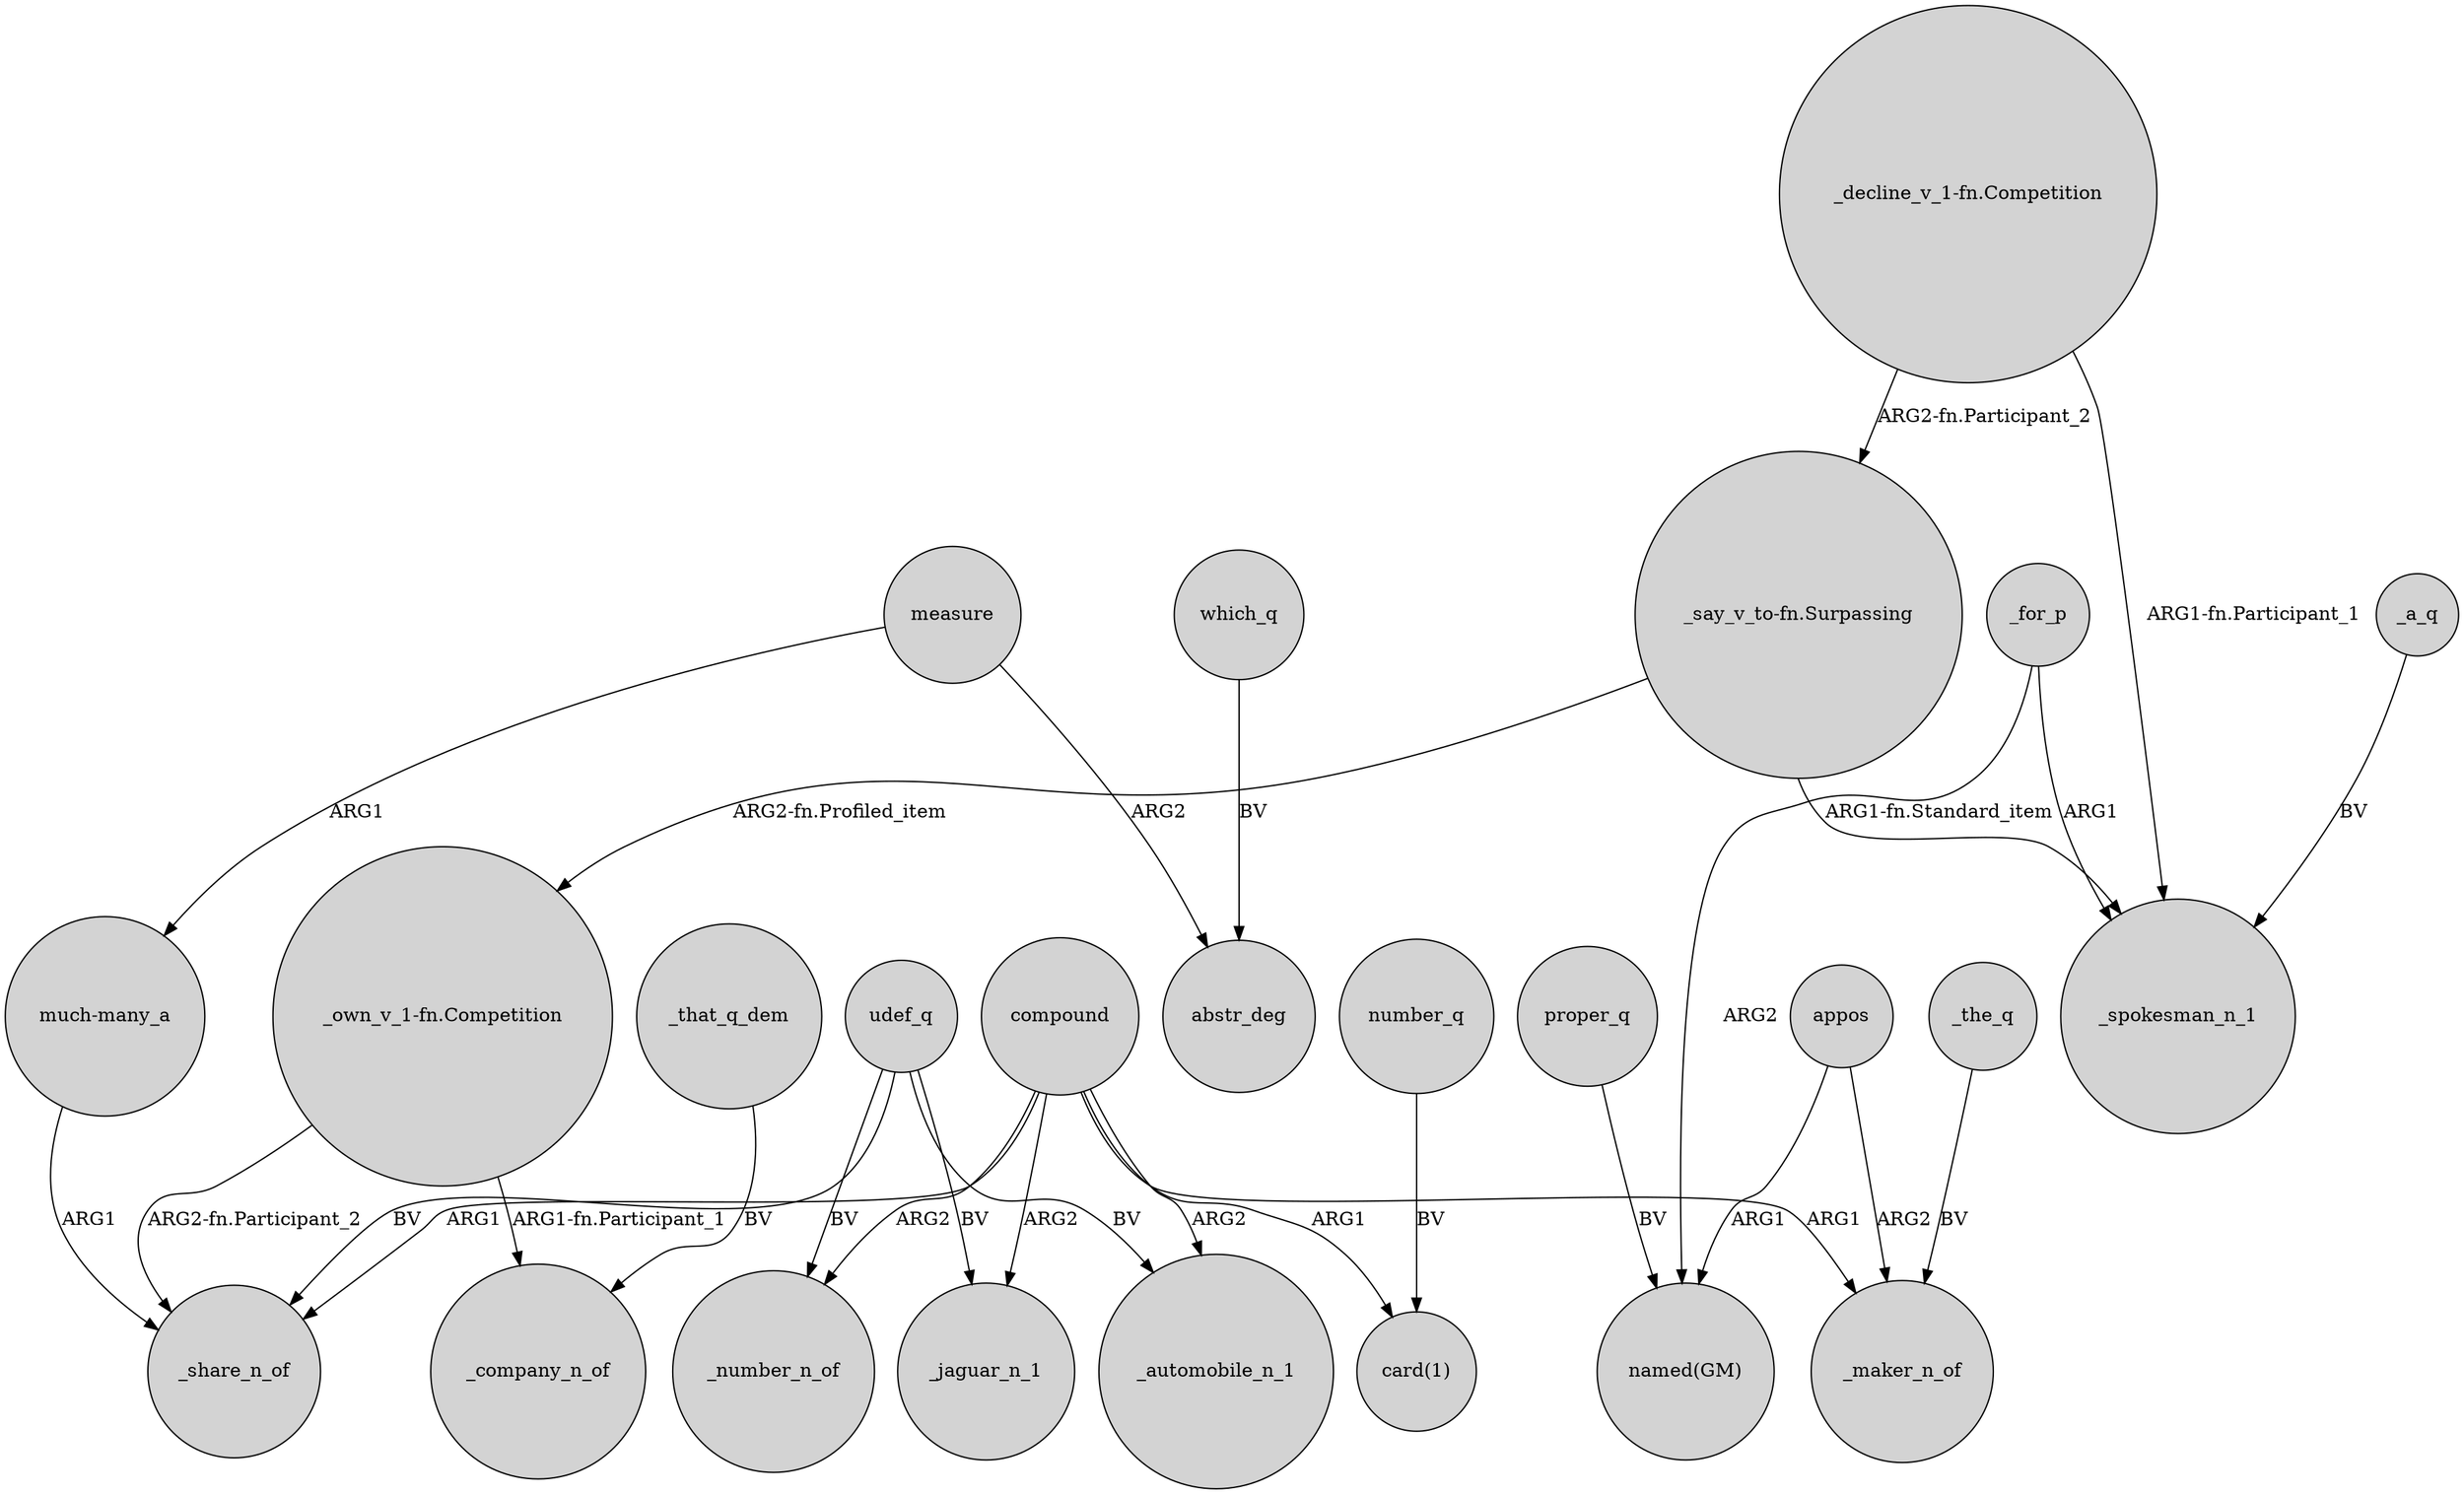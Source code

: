 digraph {
	node [shape=circle style=filled]
	measure -> "much-many_a" [label=ARG1]
	_for_p -> "named(GM)" [label=ARG2]
	"_decline_v_1-fn.Competition" -> "_say_v_to-fn.Surpassing" [label="ARG2-fn.Participant_2"]
	"_decline_v_1-fn.Competition" -> _spokesman_n_1 [label="ARG1-fn.Participant_1"]
	"_say_v_to-fn.Surpassing" -> "_own_v_1-fn.Competition" [label="ARG2-fn.Profiled_item"]
	number_q -> "card(1)" [label=BV]
	compound -> _share_n_of [label=ARG1]
	proper_q -> "named(GM)" [label=BV]
	"_own_v_1-fn.Competition" -> _share_n_of [label="ARG2-fn.Participant_2"]
	_for_p -> _spokesman_n_1 [label=ARG1]
	"much-many_a" -> _share_n_of [label=ARG1]
	udef_q -> _automobile_n_1 [label=BV]
	udef_q -> _jaguar_n_1 [label=BV]
	appos -> _maker_n_of [label=ARG2]
	udef_q -> _share_n_of [label=BV]
	udef_q -> _number_n_of [label=BV]
	compound -> _jaguar_n_1 [label=ARG2]
	appos -> "named(GM)" [label=ARG1]
	_that_q_dem -> _company_n_of [label=BV]
	which_q -> abstr_deg [label=BV]
	measure -> abstr_deg [label=ARG2]
	compound -> _maker_n_of [label=ARG1]
	_the_q -> _maker_n_of [label=BV]
	compound -> _automobile_n_1 [label=ARG2]
	compound -> _number_n_of [label=ARG2]
	"_own_v_1-fn.Competition" -> _company_n_of [label="ARG1-fn.Participant_1"]
	_a_q -> _spokesman_n_1 [label=BV]
	"_say_v_to-fn.Surpassing" -> _spokesman_n_1 [label="ARG1-fn.Standard_item"]
	compound -> "card(1)" [label=ARG1]
}
